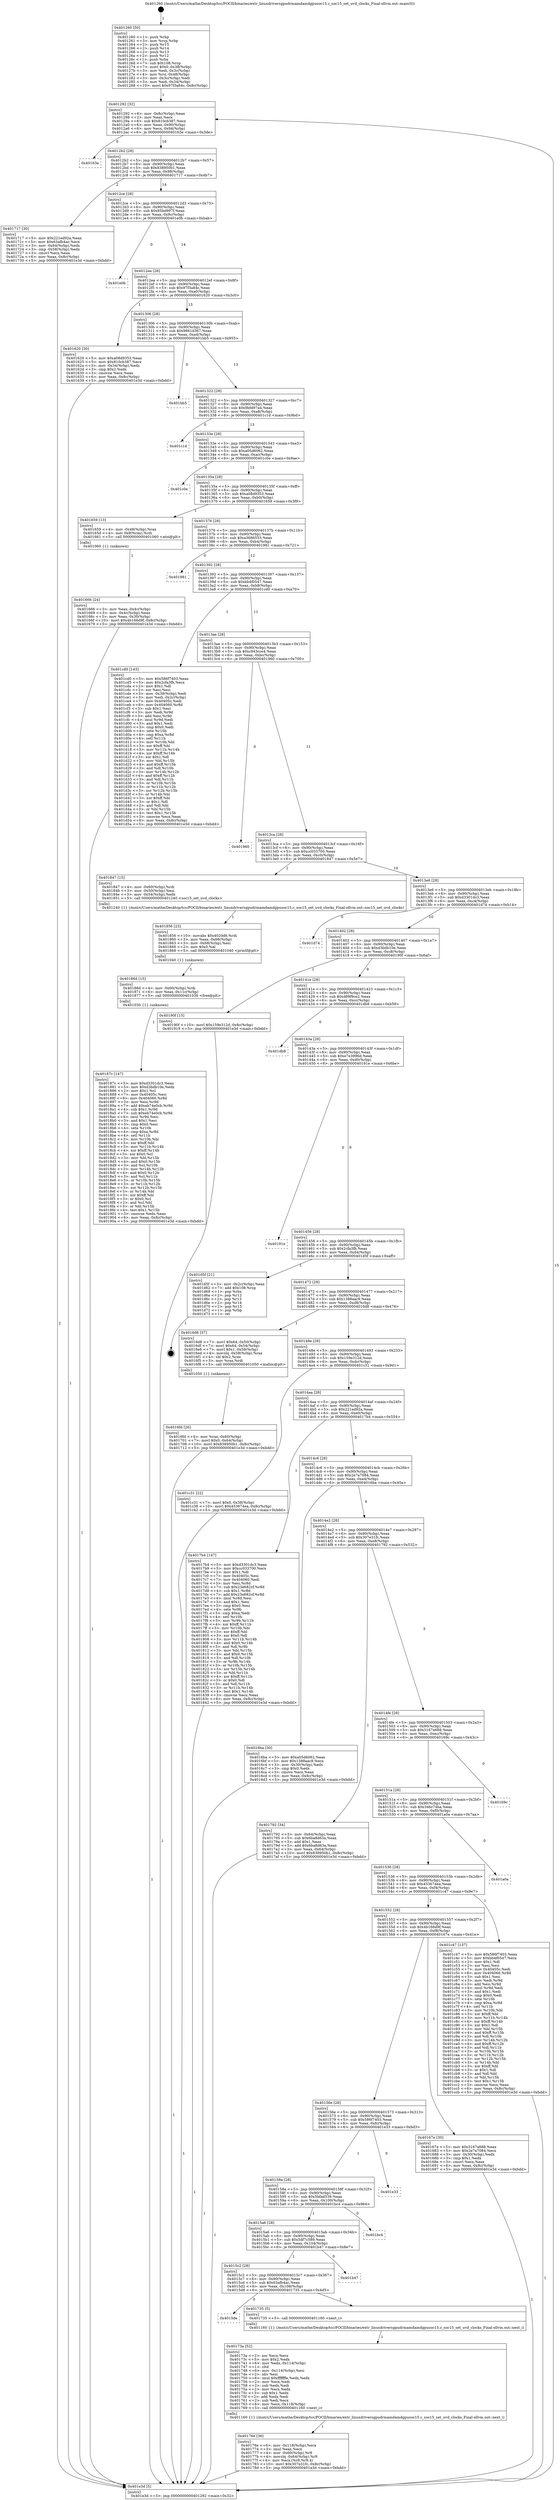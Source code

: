 digraph "0x401260" {
  label = "0x401260 (/mnt/c/Users/mathe/Desktop/tcc/POCII/binaries/extr_linuxdriversgpudrmamdamdgpusoc15.c_soc15_set_uvd_clocks_Final-ollvm.out::main(0))"
  labelloc = "t"
  node[shape=record]

  Entry [label="",width=0.3,height=0.3,shape=circle,fillcolor=black,style=filled]
  "0x401292" [label="{
     0x401292 [32]\l
     | [instrs]\l
     &nbsp;&nbsp;0x401292 \<+6\>: mov -0x8c(%rbp),%eax\l
     &nbsp;&nbsp;0x401298 \<+2\>: mov %eax,%ecx\l
     &nbsp;&nbsp;0x40129a \<+6\>: sub $0x810cb387,%ecx\l
     &nbsp;&nbsp;0x4012a0 \<+6\>: mov %eax,-0x90(%rbp)\l
     &nbsp;&nbsp;0x4012a6 \<+6\>: mov %ecx,-0x94(%rbp)\l
     &nbsp;&nbsp;0x4012ac \<+6\>: je 000000000040163e \<main+0x3de\>\l
  }"]
  "0x40163e" [label="{
     0x40163e\l
  }", style=dashed]
  "0x4012b2" [label="{
     0x4012b2 [28]\l
     | [instrs]\l
     &nbsp;&nbsp;0x4012b2 \<+5\>: jmp 00000000004012b7 \<main+0x57\>\l
     &nbsp;&nbsp;0x4012b7 \<+6\>: mov -0x90(%rbp),%eax\l
     &nbsp;&nbsp;0x4012bd \<+5\>: sub $0x838950b1,%eax\l
     &nbsp;&nbsp;0x4012c2 \<+6\>: mov %eax,-0x98(%rbp)\l
     &nbsp;&nbsp;0x4012c8 \<+6\>: je 0000000000401717 \<main+0x4b7\>\l
  }"]
  Exit [label="",width=0.3,height=0.3,shape=circle,fillcolor=black,style=filled,peripheries=2]
  "0x401717" [label="{
     0x401717 [30]\l
     | [instrs]\l
     &nbsp;&nbsp;0x401717 \<+5\>: mov $0x221ed92a,%eax\l
     &nbsp;&nbsp;0x40171c \<+5\>: mov $0x63afb4ac,%ecx\l
     &nbsp;&nbsp;0x401721 \<+3\>: mov -0x64(%rbp),%edx\l
     &nbsp;&nbsp;0x401724 \<+3\>: cmp -0x58(%rbp),%edx\l
     &nbsp;&nbsp;0x401727 \<+3\>: cmovl %ecx,%eax\l
     &nbsp;&nbsp;0x40172a \<+6\>: mov %eax,-0x8c(%rbp)\l
     &nbsp;&nbsp;0x401730 \<+5\>: jmp 0000000000401e3d \<main+0xbdd\>\l
  }"]
  "0x4012ce" [label="{
     0x4012ce [28]\l
     | [instrs]\l
     &nbsp;&nbsp;0x4012ce \<+5\>: jmp 00000000004012d3 \<main+0x73\>\l
     &nbsp;&nbsp;0x4012d3 \<+6\>: mov -0x90(%rbp),%eax\l
     &nbsp;&nbsp;0x4012d9 \<+5\>: sub $0x85bd997f,%eax\l
     &nbsp;&nbsp;0x4012de \<+6\>: mov %eax,-0x9c(%rbp)\l
     &nbsp;&nbsp;0x4012e4 \<+6\>: je 0000000000401e0b \<main+0xbab\>\l
  }"]
  "0x40187c" [label="{
     0x40187c [147]\l
     | [instrs]\l
     &nbsp;&nbsp;0x40187c \<+5\>: mov $0xd3301dc3,%eax\l
     &nbsp;&nbsp;0x401881 \<+5\>: mov $0xd3bdb10e,%edx\l
     &nbsp;&nbsp;0x401886 \<+2\>: mov $0x1,%cl\l
     &nbsp;&nbsp;0x401888 \<+7\>: mov 0x40405c,%esi\l
     &nbsp;&nbsp;0x40188f \<+8\>: mov 0x404060,%r8d\l
     &nbsp;&nbsp;0x401897 \<+3\>: mov %esi,%r9d\l
     &nbsp;&nbsp;0x40189a \<+7\>: add $0xeb74e0cb,%r9d\l
     &nbsp;&nbsp;0x4018a1 \<+4\>: sub $0x1,%r9d\l
     &nbsp;&nbsp;0x4018a5 \<+7\>: sub $0xeb74e0cb,%r9d\l
     &nbsp;&nbsp;0x4018ac \<+4\>: imul %r9d,%esi\l
     &nbsp;&nbsp;0x4018b0 \<+3\>: and $0x1,%esi\l
     &nbsp;&nbsp;0x4018b3 \<+3\>: cmp $0x0,%esi\l
     &nbsp;&nbsp;0x4018b6 \<+4\>: sete %r10b\l
     &nbsp;&nbsp;0x4018ba \<+4\>: cmp $0xa,%r8d\l
     &nbsp;&nbsp;0x4018be \<+4\>: setl %r11b\l
     &nbsp;&nbsp;0x4018c2 \<+3\>: mov %r10b,%bl\l
     &nbsp;&nbsp;0x4018c5 \<+3\>: xor $0xff,%bl\l
     &nbsp;&nbsp;0x4018c8 \<+3\>: mov %r11b,%r14b\l
     &nbsp;&nbsp;0x4018cb \<+4\>: xor $0xff,%r14b\l
     &nbsp;&nbsp;0x4018cf \<+3\>: xor $0x0,%cl\l
     &nbsp;&nbsp;0x4018d2 \<+3\>: mov %bl,%r15b\l
     &nbsp;&nbsp;0x4018d5 \<+4\>: and $0x0,%r15b\l
     &nbsp;&nbsp;0x4018d9 \<+3\>: and %cl,%r10b\l
     &nbsp;&nbsp;0x4018dc \<+3\>: mov %r14b,%r12b\l
     &nbsp;&nbsp;0x4018df \<+4\>: and $0x0,%r12b\l
     &nbsp;&nbsp;0x4018e3 \<+3\>: and %cl,%r11b\l
     &nbsp;&nbsp;0x4018e6 \<+3\>: or %r10b,%r15b\l
     &nbsp;&nbsp;0x4018e9 \<+3\>: or %r11b,%r12b\l
     &nbsp;&nbsp;0x4018ec \<+3\>: xor %r12b,%r15b\l
     &nbsp;&nbsp;0x4018ef \<+3\>: or %r14b,%bl\l
     &nbsp;&nbsp;0x4018f2 \<+3\>: xor $0xff,%bl\l
     &nbsp;&nbsp;0x4018f5 \<+3\>: or $0x0,%cl\l
     &nbsp;&nbsp;0x4018f8 \<+2\>: and %cl,%bl\l
     &nbsp;&nbsp;0x4018fa \<+3\>: or %bl,%r15b\l
     &nbsp;&nbsp;0x4018fd \<+4\>: test $0x1,%r15b\l
     &nbsp;&nbsp;0x401901 \<+3\>: cmovne %edx,%eax\l
     &nbsp;&nbsp;0x401904 \<+6\>: mov %eax,-0x8c(%rbp)\l
     &nbsp;&nbsp;0x40190a \<+5\>: jmp 0000000000401e3d \<main+0xbdd\>\l
  }"]
  "0x401e0b" [label="{
     0x401e0b\l
  }", style=dashed]
  "0x4012ea" [label="{
     0x4012ea [28]\l
     | [instrs]\l
     &nbsp;&nbsp;0x4012ea \<+5\>: jmp 00000000004012ef \<main+0x8f\>\l
     &nbsp;&nbsp;0x4012ef \<+6\>: mov -0x90(%rbp),%eax\l
     &nbsp;&nbsp;0x4012f5 \<+5\>: sub $0x97f3a84c,%eax\l
     &nbsp;&nbsp;0x4012fa \<+6\>: mov %eax,-0xa0(%rbp)\l
     &nbsp;&nbsp;0x401300 \<+6\>: je 0000000000401620 \<main+0x3c0\>\l
  }"]
  "0x40186d" [label="{
     0x40186d [15]\l
     | [instrs]\l
     &nbsp;&nbsp;0x40186d \<+4\>: mov -0x60(%rbp),%rdi\l
     &nbsp;&nbsp;0x401871 \<+6\>: mov %eax,-0x11c(%rbp)\l
     &nbsp;&nbsp;0x401877 \<+5\>: call 0000000000401030 \<free@plt\>\l
     | [calls]\l
     &nbsp;&nbsp;0x401030 \{1\} (unknown)\l
  }"]
  "0x401620" [label="{
     0x401620 [30]\l
     | [instrs]\l
     &nbsp;&nbsp;0x401620 \<+5\>: mov $0xa08d9353,%eax\l
     &nbsp;&nbsp;0x401625 \<+5\>: mov $0x810cb387,%ecx\l
     &nbsp;&nbsp;0x40162a \<+3\>: mov -0x34(%rbp),%edx\l
     &nbsp;&nbsp;0x40162d \<+3\>: cmp $0x2,%edx\l
     &nbsp;&nbsp;0x401630 \<+3\>: cmovne %ecx,%eax\l
     &nbsp;&nbsp;0x401633 \<+6\>: mov %eax,-0x8c(%rbp)\l
     &nbsp;&nbsp;0x401639 \<+5\>: jmp 0000000000401e3d \<main+0xbdd\>\l
  }"]
  "0x401306" [label="{
     0x401306 [28]\l
     | [instrs]\l
     &nbsp;&nbsp;0x401306 \<+5\>: jmp 000000000040130b \<main+0xab\>\l
     &nbsp;&nbsp;0x40130b \<+6\>: mov -0x90(%rbp),%eax\l
     &nbsp;&nbsp;0x401311 \<+5\>: sub $0x9861d367,%eax\l
     &nbsp;&nbsp;0x401316 \<+6\>: mov %eax,-0xa4(%rbp)\l
     &nbsp;&nbsp;0x40131c \<+6\>: je 0000000000401bb5 \<main+0x955\>\l
  }"]
  "0x401e3d" [label="{
     0x401e3d [5]\l
     | [instrs]\l
     &nbsp;&nbsp;0x401e3d \<+5\>: jmp 0000000000401292 \<main+0x32\>\l
  }"]
  "0x401260" [label="{
     0x401260 [50]\l
     | [instrs]\l
     &nbsp;&nbsp;0x401260 \<+1\>: push %rbp\l
     &nbsp;&nbsp;0x401261 \<+3\>: mov %rsp,%rbp\l
     &nbsp;&nbsp;0x401264 \<+2\>: push %r15\l
     &nbsp;&nbsp;0x401266 \<+2\>: push %r14\l
     &nbsp;&nbsp;0x401268 \<+2\>: push %r13\l
     &nbsp;&nbsp;0x40126a \<+2\>: push %r12\l
     &nbsp;&nbsp;0x40126c \<+1\>: push %rbx\l
     &nbsp;&nbsp;0x40126d \<+7\>: sub $0x108,%rsp\l
     &nbsp;&nbsp;0x401274 \<+7\>: movl $0x0,-0x38(%rbp)\l
     &nbsp;&nbsp;0x40127b \<+3\>: mov %edi,-0x3c(%rbp)\l
     &nbsp;&nbsp;0x40127e \<+4\>: mov %rsi,-0x48(%rbp)\l
     &nbsp;&nbsp;0x401282 \<+3\>: mov -0x3c(%rbp),%edi\l
     &nbsp;&nbsp;0x401285 \<+3\>: mov %edi,-0x34(%rbp)\l
     &nbsp;&nbsp;0x401288 \<+10\>: movl $0x97f3a84c,-0x8c(%rbp)\l
  }"]
  "0x401856" [label="{
     0x401856 [23]\l
     | [instrs]\l
     &nbsp;&nbsp;0x401856 \<+10\>: movabs $0x4020d6,%rdi\l
     &nbsp;&nbsp;0x401860 \<+3\>: mov %eax,-0x68(%rbp)\l
     &nbsp;&nbsp;0x401863 \<+3\>: mov -0x68(%rbp),%esi\l
     &nbsp;&nbsp;0x401866 \<+2\>: mov $0x0,%al\l
     &nbsp;&nbsp;0x401868 \<+5\>: call 0000000000401040 \<printf@plt\>\l
     | [calls]\l
     &nbsp;&nbsp;0x401040 \{1\} (unknown)\l
  }"]
  "0x401bb5" [label="{
     0x401bb5\l
  }", style=dashed]
  "0x401322" [label="{
     0x401322 [28]\l
     | [instrs]\l
     &nbsp;&nbsp;0x401322 \<+5\>: jmp 0000000000401327 \<main+0xc7\>\l
     &nbsp;&nbsp;0x401327 \<+6\>: mov -0x90(%rbp),%eax\l
     &nbsp;&nbsp;0x40132d \<+5\>: sub $0x9bfd97a4,%eax\l
     &nbsp;&nbsp;0x401332 \<+6\>: mov %eax,-0xa8(%rbp)\l
     &nbsp;&nbsp;0x401338 \<+6\>: je 0000000000401c1d \<main+0x9bd\>\l
  }"]
  "0x40176e" [label="{
     0x40176e [36]\l
     | [instrs]\l
     &nbsp;&nbsp;0x40176e \<+6\>: mov -0x118(%rbp),%ecx\l
     &nbsp;&nbsp;0x401774 \<+3\>: imul %eax,%ecx\l
     &nbsp;&nbsp;0x401777 \<+4\>: mov -0x60(%rbp),%r8\l
     &nbsp;&nbsp;0x40177b \<+4\>: movslq -0x64(%rbp),%r9\l
     &nbsp;&nbsp;0x40177f \<+4\>: mov %ecx,(%r8,%r9,4)\l
     &nbsp;&nbsp;0x401783 \<+10\>: movl $0x307e31fc,-0x8c(%rbp)\l
     &nbsp;&nbsp;0x40178d \<+5\>: jmp 0000000000401e3d \<main+0xbdd\>\l
  }"]
  "0x401c1d" [label="{
     0x401c1d\l
  }", style=dashed]
  "0x40133e" [label="{
     0x40133e [28]\l
     | [instrs]\l
     &nbsp;&nbsp;0x40133e \<+5\>: jmp 0000000000401343 \<main+0xe3\>\l
     &nbsp;&nbsp;0x401343 \<+6\>: mov -0x90(%rbp),%eax\l
     &nbsp;&nbsp;0x401349 \<+5\>: sub $0xa05d6062,%eax\l
     &nbsp;&nbsp;0x40134e \<+6\>: mov %eax,-0xac(%rbp)\l
     &nbsp;&nbsp;0x401354 \<+6\>: je 0000000000401c0e \<main+0x9ae\>\l
  }"]
  "0x40173a" [label="{
     0x40173a [52]\l
     | [instrs]\l
     &nbsp;&nbsp;0x40173a \<+2\>: xor %ecx,%ecx\l
     &nbsp;&nbsp;0x40173c \<+5\>: mov $0x2,%edx\l
     &nbsp;&nbsp;0x401741 \<+6\>: mov %edx,-0x114(%rbp)\l
     &nbsp;&nbsp;0x401747 \<+1\>: cltd\l
     &nbsp;&nbsp;0x401748 \<+6\>: mov -0x114(%rbp),%esi\l
     &nbsp;&nbsp;0x40174e \<+2\>: idiv %esi\l
     &nbsp;&nbsp;0x401750 \<+6\>: imul $0xfffffffe,%edx,%edx\l
     &nbsp;&nbsp;0x401756 \<+2\>: mov %ecx,%edi\l
     &nbsp;&nbsp;0x401758 \<+2\>: sub %edx,%edi\l
     &nbsp;&nbsp;0x40175a \<+2\>: mov %ecx,%edx\l
     &nbsp;&nbsp;0x40175c \<+3\>: sub $0x1,%edx\l
     &nbsp;&nbsp;0x40175f \<+2\>: add %edx,%edi\l
     &nbsp;&nbsp;0x401761 \<+2\>: sub %edi,%ecx\l
     &nbsp;&nbsp;0x401763 \<+6\>: mov %ecx,-0x118(%rbp)\l
     &nbsp;&nbsp;0x401769 \<+5\>: call 0000000000401160 \<next_i\>\l
     | [calls]\l
     &nbsp;&nbsp;0x401160 \{1\} (/mnt/c/Users/mathe/Desktop/tcc/POCII/binaries/extr_linuxdriversgpudrmamdamdgpusoc15.c_soc15_set_uvd_clocks_Final-ollvm.out::next_i)\l
  }"]
  "0x401c0e" [label="{
     0x401c0e\l
  }", style=dashed]
  "0x40135a" [label="{
     0x40135a [28]\l
     | [instrs]\l
     &nbsp;&nbsp;0x40135a \<+5\>: jmp 000000000040135f \<main+0xff\>\l
     &nbsp;&nbsp;0x40135f \<+6\>: mov -0x90(%rbp),%eax\l
     &nbsp;&nbsp;0x401365 \<+5\>: sub $0xa08d9353,%eax\l
     &nbsp;&nbsp;0x40136a \<+6\>: mov %eax,-0xb0(%rbp)\l
     &nbsp;&nbsp;0x401370 \<+6\>: je 0000000000401659 \<main+0x3f9\>\l
  }"]
  "0x4015de" [label="{
     0x4015de\l
  }", style=dashed]
  "0x401659" [label="{
     0x401659 [13]\l
     | [instrs]\l
     &nbsp;&nbsp;0x401659 \<+4\>: mov -0x48(%rbp),%rax\l
     &nbsp;&nbsp;0x40165d \<+4\>: mov 0x8(%rax),%rdi\l
     &nbsp;&nbsp;0x401661 \<+5\>: call 0000000000401060 \<atoi@plt\>\l
     | [calls]\l
     &nbsp;&nbsp;0x401060 \{1\} (unknown)\l
  }"]
  "0x401376" [label="{
     0x401376 [28]\l
     | [instrs]\l
     &nbsp;&nbsp;0x401376 \<+5\>: jmp 000000000040137b \<main+0x11b\>\l
     &nbsp;&nbsp;0x40137b \<+6\>: mov -0x90(%rbp),%eax\l
     &nbsp;&nbsp;0x401381 \<+5\>: sub $0xa3686553,%eax\l
     &nbsp;&nbsp;0x401386 \<+6\>: mov %eax,-0xb4(%rbp)\l
     &nbsp;&nbsp;0x40138c \<+6\>: je 0000000000401981 \<main+0x721\>\l
  }"]
  "0x401666" [label="{
     0x401666 [24]\l
     | [instrs]\l
     &nbsp;&nbsp;0x401666 \<+3\>: mov %eax,-0x4c(%rbp)\l
     &nbsp;&nbsp;0x401669 \<+3\>: mov -0x4c(%rbp),%eax\l
     &nbsp;&nbsp;0x40166c \<+3\>: mov %eax,-0x30(%rbp)\l
     &nbsp;&nbsp;0x40166f \<+10\>: movl $0x4b166d9f,-0x8c(%rbp)\l
     &nbsp;&nbsp;0x401679 \<+5\>: jmp 0000000000401e3d \<main+0xbdd\>\l
  }"]
  "0x401735" [label="{
     0x401735 [5]\l
     | [instrs]\l
     &nbsp;&nbsp;0x401735 \<+5\>: call 0000000000401160 \<next_i\>\l
     | [calls]\l
     &nbsp;&nbsp;0x401160 \{1\} (/mnt/c/Users/mathe/Desktop/tcc/POCII/binaries/extr_linuxdriversgpudrmamdamdgpusoc15.c_soc15_set_uvd_clocks_Final-ollvm.out::next_i)\l
  }"]
  "0x401981" [label="{
     0x401981\l
  }", style=dashed]
  "0x401392" [label="{
     0x401392 [28]\l
     | [instrs]\l
     &nbsp;&nbsp;0x401392 \<+5\>: jmp 0000000000401397 \<main+0x137\>\l
     &nbsp;&nbsp;0x401397 \<+6\>: mov -0x90(%rbp),%eax\l
     &nbsp;&nbsp;0x40139d \<+5\>: sub $0xbb4f0547,%eax\l
     &nbsp;&nbsp;0x4013a2 \<+6\>: mov %eax,-0xb8(%rbp)\l
     &nbsp;&nbsp;0x4013a8 \<+6\>: je 0000000000401cd0 \<main+0xa70\>\l
  }"]
  "0x4015c2" [label="{
     0x4015c2 [28]\l
     | [instrs]\l
     &nbsp;&nbsp;0x4015c2 \<+5\>: jmp 00000000004015c7 \<main+0x367\>\l
     &nbsp;&nbsp;0x4015c7 \<+6\>: mov -0x90(%rbp),%eax\l
     &nbsp;&nbsp;0x4015cd \<+5\>: sub $0x63afb4ac,%eax\l
     &nbsp;&nbsp;0x4015d2 \<+6\>: mov %eax,-0x108(%rbp)\l
     &nbsp;&nbsp;0x4015d8 \<+6\>: je 0000000000401735 \<main+0x4d5\>\l
  }"]
  "0x401cd0" [label="{
     0x401cd0 [143]\l
     | [instrs]\l
     &nbsp;&nbsp;0x401cd0 \<+5\>: mov $0x586f7403,%eax\l
     &nbsp;&nbsp;0x401cd5 \<+5\>: mov $0x2cfa3fb,%ecx\l
     &nbsp;&nbsp;0x401cda \<+2\>: mov $0x1,%dl\l
     &nbsp;&nbsp;0x401cdc \<+2\>: xor %esi,%esi\l
     &nbsp;&nbsp;0x401cde \<+3\>: mov -0x38(%rbp),%edi\l
     &nbsp;&nbsp;0x401ce1 \<+3\>: mov %edi,-0x2c(%rbp)\l
     &nbsp;&nbsp;0x401ce4 \<+7\>: mov 0x40405c,%edi\l
     &nbsp;&nbsp;0x401ceb \<+8\>: mov 0x404060,%r8d\l
     &nbsp;&nbsp;0x401cf3 \<+3\>: sub $0x1,%esi\l
     &nbsp;&nbsp;0x401cf6 \<+3\>: mov %edi,%r9d\l
     &nbsp;&nbsp;0x401cf9 \<+3\>: add %esi,%r9d\l
     &nbsp;&nbsp;0x401cfc \<+4\>: imul %r9d,%edi\l
     &nbsp;&nbsp;0x401d00 \<+3\>: and $0x1,%edi\l
     &nbsp;&nbsp;0x401d03 \<+3\>: cmp $0x0,%edi\l
     &nbsp;&nbsp;0x401d06 \<+4\>: sete %r10b\l
     &nbsp;&nbsp;0x401d0a \<+4\>: cmp $0xa,%r8d\l
     &nbsp;&nbsp;0x401d0e \<+4\>: setl %r11b\l
     &nbsp;&nbsp;0x401d12 \<+3\>: mov %r10b,%bl\l
     &nbsp;&nbsp;0x401d15 \<+3\>: xor $0xff,%bl\l
     &nbsp;&nbsp;0x401d18 \<+3\>: mov %r11b,%r14b\l
     &nbsp;&nbsp;0x401d1b \<+4\>: xor $0xff,%r14b\l
     &nbsp;&nbsp;0x401d1f \<+3\>: xor $0x1,%dl\l
     &nbsp;&nbsp;0x401d22 \<+3\>: mov %bl,%r15b\l
     &nbsp;&nbsp;0x401d25 \<+4\>: and $0xff,%r15b\l
     &nbsp;&nbsp;0x401d29 \<+3\>: and %dl,%r10b\l
     &nbsp;&nbsp;0x401d2c \<+3\>: mov %r14b,%r12b\l
     &nbsp;&nbsp;0x401d2f \<+4\>: and $0xff,%r12b\l
     &nbsp;&nbsp;0x401d33 \<+3\>: and %dl,%r11b\l
     &nbsp;&nbsp;0x401d36 \<+3\>: or %r10b,%r15b\l
     &nbsp;&nbsp;0x401d39 \<+3\>: or %r11b,%r12b\l
     &nbsp;&nbsp;0x401d3c \<+3\>: xor %r12b,%r15b\l
     &nbsp;&nbsp;0x401d3f \<+3\>: or %r14b,%bl\l
     &nbsp;&nbsp;0x401d42 \<+3\>: xor $0xff,%bl\l
     &nbsp;&nbsp;0x401d45 \<+3\>: or $0x1,%dl\l
     &nbsp;&nbsp;0x401d48 \<+2\>: and %dl,%bl\l
     &nbsp;&nbsp;0x401d4a \<+3\>: or %bl,%r15b\l
     &nbsp;&nbsp;0x401d4d \<+4\>: test $0x1,%r15b\l
     &nbsp;&nbsp;0x401d51 \<+3\>: cmovne %ecx,%eax\l
     &nbsp;&nbsp;0x401d54 \<+6\>: mov %eax,-0x8c(%rbp)\l
     &nbsp;&nbsp;0x401d5a \<+5\>: jmp 0000000000401e3d \<main+0xbdd\>\l
  }"]
  "0x4013ae" [label="{
     0x4013ae [28]\l
     | [instrs]\l
     &nbsp;&nbsp;0x4013ae \<+5\>: jmp 00000000004013b3 \<main+0x153\>\l
     &nbsp;&nbsp;0x4013b3 \<+6\>: mov -0x90(%rbp),%eax\l
     &nbsp;&nbsp;0x4013b9 \<+5\>: sub $0xc943cce4,%eax\l
     &nbsp;&nbsp;0x4013be \<+6\>: mov %eax,-0xbc(%rbp)\l
     &nbsp;&nbsp;0x4013c4 \<+6\>: je 0000000000401960 \<main+0x700\>\l
  }"]
  "0x401b47" [label="{
     0x401b47\l
  }", style=dashed]
  "0x401960" [label="{
     0x401960\l
  }", style=dashed]
  "0x4013ca" [label="{
     0x4013ca [28]\l
     | [instrs]\l
     &nbsp;&nbsp;0x4013ca \<+5\>: jmp 00000000004013cf \<main+0x16f\>\l
     &nbsp;&nbsp;0x4013cf \<+6\>: mov -0x90(%rbp),%eax\l
     &nbsp;&nbsp;0x4013d5 \<+5\>: sub $0xcc033700,%eax\l
     &nbsp;&nbsp;0x4013da \<+6\>: mov %eax,-0xc0(%rbp)\l
     &nbsp;&nbsp;0x4013e0 \<+6\>: je 0000000000401847 \<main+0x5e7\>\l
  }"]
  "0x4015a6" [label="{
     0x4015a6 [28]\l
     | [instrs]\l
     &nbsp;&nbsp;0x4015a6 \<+5\>: jmp 00000000004015ab \<main+0x34b\>\l
     &nbsp;&nbsp;0x4015ab \<+6\>: mov -0x90(%rbp),%eax\l
     &nbsp;&nbsp;0x4015b1 \<+5\>: sub $0x5df7c589,%eax\l
     &nbsp;&nbsp;0x4015b6 \<+6\>: mov %eax,-0x104(%rbp)\l
     &nbsp;&nbsp;0x4015bc \<+6\>: je 0000000000401b47 \<main+0x8e7\>\l
  }"]
  "0x401847" [label="{
     0x401847 [15]\l
     | [instrs]\l
     &nbsp;&nbsp;0x401847 \<+4\>: mov -0x60(%rbp),%rdi\l
     &nbsp;&nbsp;0x40184b \<+3\>: mov -0x50(%rbp),%esi\l
     &nbsp;&nbsp;0x40184e \<+3\>: mov -0x54(%rbp),%edx\l
     &nbsp;&nbsp;0x401851 \<+5\>: call 0000000000401240 \<soc15_set_uvd_clocks\>\l
     | [calls]\l
     &nbsp;&nbsp;0x401240 \{1\} (/mnt/c/Users/mathe/Desktop/tcc/POCII/binaries/extr_linuxdriversgpudrmamdamdgpusoc15.c_soc15_set_uvd_clocks_Final-ollvm.out::soc15_set_uvd_clocks)\l
  }"]
  "0x4013e6" [label="{
     0x4013e6 [28]\l
     | [instrs]\l
     &nbsp;&nbsp;0x4013e6 \<+5\>: jmp 00000000004013eb \<main+0x18b\>\l
     &nbsp;&nbsp;0x4013eb \<+6\>: mov -0x90(%rbp),%eax\l
     &nbsp;&nbsp;0x4013f1 \<+5\>: sub $0xd3301dc3,%eax\l
     &nbsp;&nbsp;0x4013f6 \<+6\>: mov %eax,-0xc4(%rbp)\l
     &nbsp;&nbsp;0x4013fc \<+6\>: je 0000000000401d74 \<main+0xb14\>\l
  }"]
  "0x401bc4" [label="{
     0x401bc4\l
  }", style=dashed]
  "0x401d74" [label="{
     0x401d74\l
  }", style=dashed]
  "0x401402" [label="{
     0x401402 [28]\l
     | [instrs]\l
     &nbsp;&nbsp;0x401402 \<+5\>: jmp 0000000000401407 \<main+0x1a7\>\l
     &nbsp;&nbsp;0x401407 \<+6\>: mov -0x90(%rbp),%eax\l
     &nbsp;&nbsp;0x40140d \<+5\>: sub $0xd3bdb10e,%eax\l
     &nbsp;&nbsp;0x401412 \<+6\>: mov %eax,-0xc8(%rbp)\l
     &nbsp;&nbsp;0x401418 \<+6\>: je 000000000040190f \<main+0x6af\>\l
  }"]
  "0x40158a" [label="{
     0x40158a [28]\l
     | [instrs]\l
     &nbsp;&nbsp;0x40158a \<+5\>: jmp 000000000040158f \<main+0x32f\>\l
     &nbsp;&nbsp;0x40158f \<+6\>: mov -0x90(%rbp),%eax\l
     &nbsp;&nbsp;0x401595 \<+5\>: sub $0x5bfad539,%eax\l
     &nbsp;&nbsp;0x40159a \<+6\>: mov %eax,-0x100(%rbp)\l
     &nbsp;&nbsp;0x4015a0 \<+6\>: je 0000000000401bc4 \<main+0x964\>\l
  }"]
  "0x40190f" [label="{
     0x40190f [15]\l
     | [instrs]\l
     &nbsp;&nbsp;0x40190f \<+10\>: movl $0x159e312d,-0x8c(%rbp)\l
     &nbsp;&nbsp;0x401919 \<+5\>: jmp 0000000000401e3d \<main+0xbdd\>\l
  }"]
  "0x40141e" [label="{
     0x40141e [28]\l
     | [instrs]\l
     &nbsp;&nbsp;0x40141e \<+5\>: jmp 0000000000401423 \<main+0x1c3\>\l
     &nbsp;&nbsp;0x401423 \<+6\>: mov -0x90(%rbp),%eax\l
     &nbsp;&nbsp;0x401429 \<+5\>: sub $0xd89f9ce2,%eax\l
     &nbsp;&nbsp;0x40142e \<+6\>: mov %eax,-0xcc(%rbp)\l
     &nbsp;&nbsp;0x401434 \<+6\>: je 0000000000401db8 \<main+0xb58\>\l
  }"]
  "0x401e33" [label="{
     0x401e33\l
  }", style=dashed]
  "0x401db8" [label="{
     0x401db8\l
  }", style=dashed]
  "0x40143a" [label="{
     0x40143a [28]\l
     | [instrs]\l
     &nbsp;&nbsp;0x40143a \<+5\>: jmp 000000000040143f \<main+0x1df\>\l
     &nbsp;&nbsp;0x40143f \<+6\>: mov -0x90(%rbp),%eax\l
     &nbsp;&nbsp;0x401445 \<+5\>: sub $0xe7e3996d,%eax\l
     &nbsp;&nbsp;0x40144a \<+6\>: mov %eax,-0xd0(%rbp)\l
     &nbsp;&nbsp;0x401450 \<+6\>: je 000000000040191e \<main+0x6be\>\l
  }"]
  "0x4016fd" [label="{
     0x4016fd [26]\l
     | [instrs]\l
     &nbsp;&nbsp;0x4016fd \<+4\>: mov %rax,-0x60(%rbp)\l
     &nbsp;&nbsp;0x401701 \<+7\>: movl $0x0,-0x64(%rbp)\l
     &nbsp;&nbsp;0x401708 \<+10\>: movl $0x838950b1,-0x8c(%rbp)\l
     &nbsp;&nbsp;0x401712 \<+5\>: jmp 0000000000401e3d \<main+0xbdd\>\l
  }"]
  "0x40191e" [label="{
     0x40191e\l
  }", style=dashed]
  "0x401456" [label="{
     0x401456 [28]\l
     | [instrs]\l
     &nbsp;&nbsp;0x401456 \<+5\>: jmp 000000000040145b \<main+0x1fb\>\l
     &nbsp;&nbsp;0x40145b \<+6\>: mov -0x90(%rbp),%eax\l
     &nbsp;&nbsp;0x401461 \<+5\>: sub $0x2cfa3fb,%eax\l
     &nbsp;&nbsp;0x401466 \<+6\>: mov %eax,-0xd4(%rbp)\l
     &nbsp;&nbsp;0x40146c \<+6\>: je 0000000000401d5f \<main+0xaff\>\l
  }"]
  "0x40156e" [label="{
     0x40156e [28]\l
     | [instrs]\l
     &nbsp;&nbsp;0x40156e \<+5\>: jmp 0000000000401573 \<main+0x313\>\l
     &nbsp;&nbsp;0x401573 \<+6\>: mov -0x90(%rbp),%eax\l
     &nbsp;&nbsp;0x401579 \<+5\>: sub $0x586f7403,%eax\l
     &nbsp;&nbsp;0x40157e \<+6\>: mov %eax,-0xfc(%rbp)\l
     &nbsp;&nbsp;0x401584 \<+6\>: je 0000000000401e33 \<main+0xbd3\>\l
  }"]
  "0x401d5f" [label="{
     0x401d5f [21]\l
     | [instrs]\l
     &nbsp;&nbsp;0x401d5f \<+3\>: mov -0x2c(%rbp),%eax\l
     &nbsp;&nbsp;0x401d62 \<+7\>: add $0x108,%rsp\l
     &nbsp;&nbsp;0x401d69 \<+1\>: pop %rbx\l
     &nbsp;&nbsp;0x401d6a \<+2\>: pop %r12\l
     &nbsp;&nbsp;0x401d6c \<+2\>: pop %r13\l
     &nbsp;&nbsp;0x401d6e \<+2\>: pop %r14\l
     &nbsp;&nbsp;0x401d70 \<+2\>: pop %r15\l
     &nbsp;&nbsp;0x401d72 \<+1\>: pop %rbp\l
     &nbsp;&nbsp;0x401d73 \<+1\>: ret\l
  }"]
  "0x401472" [label="{
     0x401472 [28]\l
     | [instrs]\l
     &nbsp;&nbsp;0x401472 \<+5\>: jmp 0000000000401477 \<main+0x217\>\l
     &nbsp;&nbsp;0x401477 \<+6\>: mov -0x90(%rbp),%eax\l
     &nbsp;&nbsp;0x40147d \<+5\>: sub $0x1388aac9,%eax\l
     &nbsp;&nbsp;0x401482 \<+6\>: mov %eax,-0xd8(%rbp)\l
     &nbsp;&nbsp;0x401488 \<+6\>: je 00000000004016d8 \<main+0x478\>\l
  }"]
  "0x40167e" [label="{
     0x40167e [30]\l
     | [instrs]\l
     &nbsp;&nbsp;0x40167e \<+5\>: mov $0x3167a688,%eax\l
     &nbsp;&nbsp;0x401683 \<+5\>: mov $0x2e7a7084,%ecx\l
     &nbsp;&nbsp;0x401688 \<+3\>: mov -0x30(%rbp),%edx\l
     &nbsp;&nbsp;0x40168b \<+3\>: cmp $0x1,%edx\l
     &nbsp;&nbsp;0x40168e \<+3\>: cmovl %ecx,%eax\l
     &nbsp;&nbsp;0x401691 \<+6\>: mov %eax,-0x8c(%rbp)\l
     &nbsp;&nbsp;0x401697 \<+5\>: jmp 0000000000401e3d \<main+0xbdd\>\l
  }"]
  "0x4016d8" [label="{
     0x4016d8 [37]\l
     | [instrs]\l
     &nbsp;&nbsp;0x4016d8 \<+7\>: movl $0x64,-0x50(%rbp)\l
     &nbsp;&nbsp;0x4016df \<+7\>: movl $0x64,-0x54(%rbp)\l
     &nbsp;&nbsp;0x4016e6 \<+7\>: movl $0x1,-0x58(%rbp)\l
     &nbsp;&nbsp;0x4016ed \<+4\>: movslq -0x58(%rbp),%rax\l
     &nbsp;&nbsp;0x4016f1 \<+4\>: shl $0x2,%rax\l
     &nbsp;&nbsp;0x4016f5 \<+3\>: mov %rax,%rdi\l
     &nbsp;&nbsp;0x4016f8 \<+5\>: call 0000000000401050 \<malloc@plt\>\l
     | [calls]\l
     &nbsp;&nbsp;0x401050 \{1\} (unknown)\l
  }"]
  "0x40148e" [label="{
     0x40148e [28]\l
     | [instrs]\l
     &nbsp;&nbsp;0x40148e \<+5\>: jmp 0000000000401493 \<main+0x233\>\l
     &nbsp;&nbsp;0x401493 \<+6\>: mov -0x90(%rbp),%eax\l
     &nbsp;&nbsp;0x401499 \<+5\>: sub $0x159e312d,%eax\l
     &nbsp;&nbsp;0x40149e \<+6\>: mov %eax,-0xdc(%rbp)\l
     &nbsp;&nbsp;0x4014a4 \<+6\>: je 0000000000401c31 \<main+0x9d1\>\l
  }"]
  "0x401552" [label="{
     0x401552 [28]\l
     | [instrs]\l
     &nbsp;&nbsp;0x401552 \<+5\>: jmp 0000000000401557 \<main+0x2f7\>\l
     &nbsp;&nbsp;0x401557 \<+6\>: mov -0x90(%rbp),%eax\l
     &nbsp;&nbsp;0x40155d \<+5\>: sub $0x4b166d9f,%eax\l
     &nbsp;&nbsp;0x401562 \<+6\>: mov %eax,-0xf8(%rbp)\l
     &nbsp;&nbsp;0x401568 \<+6\>: je 000000000040167e \<main+0x41e\>\l
  }"]
  "0x401c31" [label="{
     0x401c31 [22]\l
     | [instrs]\l
     &nbsp;&nbsp;0x401c31 \<+7\>: movl $0x0,-0x38(%rbp)\l
     &nbsp;&nbsp;0x401c38 \<+10\>: movl $0x453674ea,-0x8c(%rbp)\l
     &nbsp;&nbsp;0x401c42 \<+5\>: jmp 0000000000401e3d \<main+0xbdd\>\l
  }"]
  "0x4014aa" [label="{
     0x4014aa [28]\l
     | [instrs]\l
     &nbsp;&nbsp;0x4014aa \<+5\>: jmp 00000000004014af \<main+0x24f\>\l
     &nbsp;&nbsp;0x4014af \<+6\>: mov -0x90(%rbp),%eax\l
     &nbsp;&nbsp;0x4014b5 \<+5\>: sub $0x221ed92a,%eax\l
     &nbsp;&nbsp;0x4014ba \<+6\>: mov %eax,-0xe0(%rbp)\l
     &nbsp;&nbsp;0x4014c0 \<+6\>: je 00000000004017b4 \<main+0x554\>\l
  }"]
  "0x401c47" [label="{
     0x401c47 [137]\l
     | [instrs]\l
     &nbsp;&nbsp;0x401c47 \<+5\>: mov $0x586f7403,%eax\l
     &nbsp;&nbsp;0x401c4c \<+5\>: mov $0xbb4f0547,%ecx\l
     &nbsp;&nbsp;0x401c51 \<+2\>: mov $0x1,%dl\l
     &nbsp;&nbsp;0x401c53 \<+2\>: xor %esi,%esi\l
     &nbsp;&nbsp;0x401c55 \<+7\>: mov 0x40405c,%edi\l
     &nbsp;&nbsp;0x401c5c \<+8\>: mov 0x404060,%r8d\l
     &nbsp;&nbsp;0x401c64 \<+3\>: sub $0x1,%esi\l
     &nbsp;&nbsp;0x401c67 \<+3\>: mov %edi,%r9d\l
     &nbsp;&nbsp;0x401c6a \<+3\>: add %esi,%r9d\l
     &nbsp;&nbsp;0x401c6d \<+4\>: imul %r9d,%edi\l
     &nbsp;&nbsp;0x401c71 \<+3\>: and $0x1,%edi\l
     &nbsp;&nbsp;0x401c74 \<+3\>: cmp $0x0,%edi\l
     &nbsp;&nbsp;0x401c77 \<+4\>: sete %r10b\l
     &nbsp;&nbsp;0x401c7b \<+4\>: cmp $0xa,%r8d\l
     &nbsp;&nbsp;0x401c7f \<+4\>: setl %r11b\l
     &nbsp;&nbsp;0x401c83 \<+3\>: mov %r10b,%bl\l
     &nbsp;&nbsp;0x401c86 \<+3\>: xor $0xff,%bl\l
     &nbsp;&nbsp;0x401c89 \<+3\>: mov %r11b,%r14b\l
     &nbsp;&nbsp;0x401c8c \<+4\>: xor $0xff,%r14b\l
     &nbsp;&nbsp;0x401c90 \<+3\>: xor $0x1,%dl\l
     &nbsp;&nbsp;0x401c93 \<+3\>: mov %bl,%r15b\l
     &nbsp;&nbsp;0x401c96 \<+4\>: and $0xff,%r15b\l
     &nbsp;&nbsp;0x401c9a \<+3\>: and %dl,%r10b\l
     &nbsp;&nbsp;0x401c9d \<+3\>: mov %r14b,%r12b\l
     &nbsp;&nbsp;0x401ca0 \<+4\>: and $0xff,%r12b\l
     &nbsp;&nbsp;0x401ca4 \<+3\>: and %dl,%r11b\l
     &nbsp;&nbsp;0x401ca7 \<+3\>: or %r10b,%r15b\l
     &nbsp;&nbsp;0x401caa \<+3\>: or %r11b,%r12b\l
     &nbsp;&nbsp;0x401cad \<+3\>: xor %r12b,%r15b\l
     &nbsp;&nbsp;0x401cb0 \<+3\>: or %r14b,%bl\l
     &nbsp;&nbsp;0x401cb3 \<+3\>: xor $0xff,%bl\l
     &nbsp;&nbsp;0x401cb6 \<+3\>: or $0x1,%dl\l
     &nbsp;&nbsp;0x401cb9 \<+2\>: and %dl,%bl\l
     &nbsp;&nbsp;0x401cbb \<+3\>: or %bl,%r15b\l
     &nbsp;&nbsp;0x401cbe \<+4\>: test $0x1,%r15b\l
     &nbsp;&nbsp;0x401cc2 \<+3\>: cmovne %ecx,%eax\l
     &nbsp;&nbsp;0x401cc5 \<+6\>: mov %eax,-0x8c(%rbp)\l
     &nbsp;&nbsp;0x401ccb \<+5\>: jmp 0000000000401e3d \<main+0xbdd\>\l
  }"]
  "0x4017b4" [label="{
     0x4017b4 [147]\l
     | [instrs]\l
     &nbsp;&nbsp;0x4017b4 \<+5\>: mov $0xd3301dc3,%eax\l
     &nbsp;&nbsp;0x4017b9 \<+5\>: mov $0xcc033700,%ecx\l
     &nbsp;&nbsp;0x4017be \<+2\>: mov $0x1,%dl\l
     &nbsp;&nbsp;0x4017c0 \<+7\>: mov 0x40405c,%esi\l
     &nbsp;&nbsp;0x4017c7 \<+7\>: mov 0x404060,%edi\l
     &nbsp;&nbsp;0x4017ce \<+3\>: mov %esi,%r8d\l
     &nbsp;&nbsp;0x4017d1 \<+7\>: sub $0x23e682cf,%r8d\l
     &nbsp;&nbsp;0x4017d8 \<+4\>: sub $0x1,%r8d\l
     &nbsp;&nbsp;0x4017dc \<+7\>: add $0x23e682cf,%r8d\l
     &nbsp;&nbsp;0x4017e3 \<+4\>: imul %r8d,%esi\l
     &nbsp;&nbsp;0x4017e7 \<+3\>: and $0x1,%esi\l
     &nbsp;&nbsp;0x4017ea \<+3\>: cmp $0x0,%esi\l
     &nbsp;&nbsp;0x4017ed \<+4\>: sete %r9b\l
     &nbsp;&nbsp;0x4017f1 \<+3\>: cmp $0xa,%edi\l
     &nbsp;&nbsp;0x4017f4 \<+4\>: setl %r10b\l
     &nbsp;&nbsp;0x4017f8 \<+3\>: mov %r9b,%r11b\l
     &nbsp;&nbsp;0x4017fb \<+4\>: xor $0xff,%r11b\l
     &nbsp;&nbsp;0x4017ff \<+3\>: mov %r10b,%bl\l
     &nbsp;&nbsp;0x401802 \<+3\>: xor $0xff,%bl\l
     &nbsp;&nbsp;0x401805 \<+3\>: xor $0x0,%dl\l
     &nbsp;&nbsp;0x401808 \<+3\>: mov %r11b,%r14b\l
     &nbsp;&nbsp;0x40180b \<+4\>: and $0x0,%r14b\l
     &nbsp;&nbsp;0x40180f \<+3\>: and %dl,%r9b\l
     &nbsp;&nbsp;0x401812 \<+3\>: mov %bl,%r15b\l
     &nbsp;&nbsp;0x401815 \<+4\>: and $0x0,%r15b\l
     &nbsp;&nbsp;0x401819 \<+3\>: and %dl,%r10b\l
     &nbsp;&nbsp;0x40181c \<+3\>: or %r9b,%r14b\l
     &nbsp;&nbsp;0x40181f \<+3\>: or %r10b,%r15b\l
     &nbsp;&nbsp;0x401822 \<+3\>: xor %r15b,%r14b\l
     &nbsp;&nbsp;0x401825 \<+3\>: or %bl,%r11b\l
     &nbsp;&nbsp;0x401828 \<+4\>: xor $0xff,%r11b\l
     &nbsp;&nbsp;0x40182c \<+3\>: or $0x0,%dl\l
     &nbsp;&nbsp;0x40182f \<+3\>: and %dl,%r11b\l
     &nbsp;&nbsp;0x401832 \<+3\>: or %r11b,%r14b\l
     &nbsp;&nbsp;0x401835 \<+4\>: test $0x1,%r14b\l
     &nbsp;&nbsp;0x401839 \<+3\>: cmovne %ecx,%eax\l
     &nbsp;&nbsp;0x40183c \<+6\>: mov %eax,-0x8c(%rbp)\l
     &nbsp;&nbsp;0x401842 \<+5\>: jmp 0000000000401e3d \<main+0xbdd\>\l
  }"]
  "0x4014c6" [label="{
     0x4014c6 [28]\l
     | [instrs]\l
     &nbsp;&nbsp;0x4014c6 \<+5\>: jmp 00000000004014cb \<main+0x26b\>\l
     &nbsp;&nbsp;0x4014cb \<+6\>: mov -0x90(%rbp),%eax\l
     &nbsp;&nbsp;0x4014d1 \<+5\>: sub $0x2e7a7084,%eax\l
     &nbsp;&nbsp;0x4014d6 \<+6\>: mov %eax,-0xe4(%rbp)\l
     &nbsp;&nbsp;0x4014dc \<+6\>: je 00000000004016ba \<main+0x45a\>\l
  }"]
  "0x401536" [label="{
     0x401536 [28]\l
     | [instrs]\l
     &nbsp;&nbsp;0x401536 \<+5\>: jmp 000000000040153b \<main+0x2db\>\l
     &nbsp;&nbsp;0x40153b \<+6\>: mov -0x90(%rbp),%eax\l
     &nbsp;&nbsp;0x401541 \<+5\>: sub $0x453674ea,%eax\l
     &nbsp;&nbsp;0x401546 \<+6\>: mov %eax,-0xf4(%rbp)\l
     &nbsp;&nbsp;0x40154c \<+6\>: je 0000000000401c47 \<main+0x9e7\>\l
  }"]
  "0x4016ba" [label="{
     0x4016ba [30]\l
     | [instrs]\l
     &nbsp;&nbsp;0x4016ba \<+5\>: mov $0xa05d6062,%eax\l
     &nbsp;&nbsp;0x4016bf \<+5\>: mov $0x1388aac9,%ecx\l
     &nbsp;&nbsp;0x4016c4 \<+3\>: mov -0x30(%rbp),%edx\l
     &nbsp;&nbsp;0x4016c7 \<+3\>: cmp $0x0,%edx\l
     &nbsp;&nbsp;0x4016ca \<+3\>: cmove %ecx,%eax\l
     &nbsp;&nbsp;0x4016cd \<+6\>: mov %eax,-0x8c(%rbp)\l
     &nbsp;&nbsp;0x4016d3 \<+5\>: jmp 0000000000401e3d \<main+0xbdd\>\l
  }"]
  "0x4014e2" [label="{
     0x4014e2 [28]\l
     | [instrs]\l
     &nbsp;&nbsp;0x4014e2 \<+5\>: jmp 00000000004014e7 \<main+0x287\>\l
     &nbsp;&nbsp;0x4014e7 \<+6\>: mov -0x90(%rbp),%eax\l
     &nbsp;&nbsp;0x4014ed \<+5\>: sub $0x307e31fc,%eax\l
     &nbsp;&nbsp;0x4014f2 \<+6\>: mov %eax,-0xe8(%rbp)\l
     &nbsp;&nbsp;0x4014f8 \<+6\>: je 0000000000401792 \<main+0x532\>\l
  }"]
  "0x401a0a" [label="{
     0x401a0a\l
  }", style=dashed]
  "0x401792" [label="{
     0x401792 [34]\l
     | [instrs]\l
     &nbsp;&nbsp;0x401792 \<+3\>: mov -0x64(%rbp),%eax\l
     &nbsp;&nbsp;0x401795 \<+5\>: sub $0x6ba8d63a,%eax\l
     &nbsp;&nbsp;0x40179a \<+3\>: add $0x1,%eax\l
     &nbsp;&nbsp;0x40179d \<+5\>: add $0x6ba8d63a,%eax\l
     &nbsp;&nbsp;0x4017a2 \<+3\>: mov %eax,-0x64(%rbp)\l
     &nbsp;&nbsp;0x4017a5 \<+10\>: movl $0x838950b1,-0x8c(%rbp)\l
     &nbsp;&nbsp;0x4017af \<+5\>: jmp 0000000000401e3d \<main+0xbdd\>\l
  }"]
  "0x4014fe" [label="{
     0x4014fe [28]\l
     | [instrs]\l
     &nbsp;&nbsp;0x4014fe \<+5\>: jmp 0000000000401503 \<main+0x2a3\>\l
     &nbsp;&nbsp;0x401503 \<+6\>: mov -0x90(%rbp),%eax\l
     &nbsp;&nbsp;0x401509 \<+5\>: sub $0x3167a688,%eax\l
     &nbsp;&nbsp;0x40150e \<+6\>: mov %eax,-0xec(%rbp)\l
     &nbsp;&nbsp;0x401514 \<+6\>: je 000000000040169c \<main+0x43c\>\l
  }"]
  "0x40151a" [label="{
     0x40151a [28]\l
     | [instrs]\l
     &nbsp;&nbsp;0x40151a \<+5\>: jmp 000000000040151f \<main+0x2bf\>\l
     &nbsp;&nbsp;0x40151f \<+6\>: mov -0x90(%rbp),%eax\l
     &nbsp;&nbsp;0x401525 \<+5\>: sub $0x346c74ba,%eax\l
     &nbsp;&nbsp;0x40152a \<+6\>: mov %eax,-0xf0(%rbp)\l
     &nbsp;&nbsp;0x401530 \<+6\>: je 0000000000401a0a \<main+0x7aa\>\l
  }"]
  "0x40169c" [label="{
     0x40169c\l
  }", style=dashed]
  Entry -> "0x401260" [label=" 1"]
  "0x401292" -> "0x40163e" [label=" 0"]
  "0x401292" -> "0x4012b2" [label=" 16"]
  "0x401d5f" -> Exit [label=" 1"]
  "0x4012b2" -> "0x401717" [label=" 2"]
  "0x4012b2" -> "0x4012ce" [label=" 14"]
  "0x401cd0" -> "0x401e3d" [label=" 1"]
  "0x4012ce" -> "0x401e0b" [label=" 0"]
  "0x4012ce" -> "0x4012ea" [label=" 14"]
  "0x401c47" -> "0x401e3d" [label=" 1"]
  "0x4012ea" -> "0x401620" [label=" 1"]
  "0x4012ea" -> "0x401306" [label=" 13"]
  "0x401620" -> "0x401e3d" [label=" 1"]
  "0x401260" -> "0x401292" [label=" 1"]
  "0x401e3d" -> "0x401292" [label=" 15"]
  "0x401c31" -> "0x401e3d" [label=" 1"]
  "0x401306" -> "0x401bb5" [label=" 0"]
  "0x401306" -> "0x401322" [label=" 13"]
  "0x40190f" -> "0x401e3d" [label=" 1"]
  "0x401322" -> "0x401c1d" [label=" 0"]
  "0x401322" -> "0x40133e" [label=" 13"]
  "0x40187c" -> "0x401e3d" [label=" 1"]
  "0x40133e" -> "0x401c0e" [label=" 0"]
  "0x40133e" -> "0x40135a" [label=" 13"]
  "0x40186d" -> "0x40187c" [label=" 1"]
  "0x40135a" -> "0x401659" [label=" 1"]
  "0x40135a" -> "0x401376" [label=" 12"]
  "0x401659" -> "0x401666" [label=" 1"]
  "0x401666" -> "0x401e3d" [label=" 1"]
  "0x401856" -> "0x40186d" [label=" 1"]
  "0x401376" -> "0x401981" [label=" 0"]
  "0x401376" -> "0x401392" [label=" 12"]
  "0x401847" -> "0x401856" [label=" 1"]
  "0x401392" -> "0x401cd0" [label=" 1"]
  "0x401392" -> "0x4013ae" [label=" 11"]
  "0x401792" -> "0x401e3d" [label=" 1"]
  "0x4013ae" -> "0x401960" [label=" 0"]
  "0x4013ae" -> "0x4013ca" [label=" 11"]
  "0x40176e" -> "0x401e3d" [label=" 1"]
  "0x4013ca" -> "0x401847" [label=" 1"]
  "0x4013ca" -> "0x4013e6" [label=" 10"]
  "0x401735" -> "0x40173a" [label=" 1"]
  "0x4013e6" -> "0x401d74" [label=" 0"]
  "0x4013e6" -> "0x401402" [label=" 10"]
  "0x4015c2" -> "0x4015de" [label=" 0"]
  "0x401402" -> "0x40190f" [label=" 1"]
  "0x401402" -> "0x40141e" [label=" 9"]
  "0x4017b4" -> "0x401e3d" [label=" 1"]
  "0x40141e" -> "0x401db8" [label=" 0"]
  "0x40141e" -> "0x40143a" [label=" 9"]
  "0x4015a6" -> "0x4015c2" [label=" 1"]
  "0x40143a" -> "0x40191e" [label=" 0"]
  "0x40143a" -> "0x401456" [label=" 9"]
  "0x40173a" -> "0x40176e" [label=" 1"]
  "0x401456" -> "0x401d5f" [label=" 1"]
  "0x401456" -> "0x401472" [label=" 8"]
  "0x40158a" -> "0x4015a6" [label=" 1"]
  "0x401472" -> "0x4016d8" [label=" 1"]
  "0x401472" -> "0x40148e" [label=" 7"]
  "0x40158a" -> "0x401bc4" [label=" 0"]
  "0x40148e" -> "0x401c31" [label=" 1"]
  "0x40148e" -> "0x4014aa" [label=" 6"]
  "0x40156e" -> "0x40158a" [label=" 1"]
  "0x4014aa" -> "0x4017b4" [label=" 1"]
  "0x4014aa" -> "0x4014c6" [label=" 5"]
  "0x40156e" -> "0x401e33" [label=" 0"]
  "0x4014c6" -> "0x4016ba" [label=" 1"]
  "0x4014c6" -> "0x4014e2" [label=" 4"]
  "0x401717" -> "0x401e3d" [label=" 2"]
  "0x4014e2" -> "0x401792" [label=" 1"]
  "0x4014e2" -> "0x4014fe" [label=" 3"]
  "0x4016fd" -> "0x401e3d" [label=" 1"]
  "0x4014fe" -> "0x40169c" [label=" 0"]
  "0x4014fe" -> "0x40151a" [label=" 3"]
  "0x4016d8" -> "0x4016fd" [label=" 1"]
  "0x40151a" -> "0x401a0a" [label=" 0"]
  "0x40151a" -> "0x401536" [label=" 3"]
  "0x4015a6" -> "0x401b47" [label=" 0"]
  "0x401536" -> "0x401c47" [label=" 1"]
  "0x401536" -> "0x401552" [label=" 2"]
  "0x4015c2" -> "0x401735" [label=" 1"]
  "0x401552" -> "0x40167e" [label=" 1"]
  "0x401552" -> "0x40156e" [label=" 1"]
  "0x40167e" -> "0x401e3d" [label=" 1"]
  "0x4016ba" -> "0x401e3d" [label=" 1"]
}
